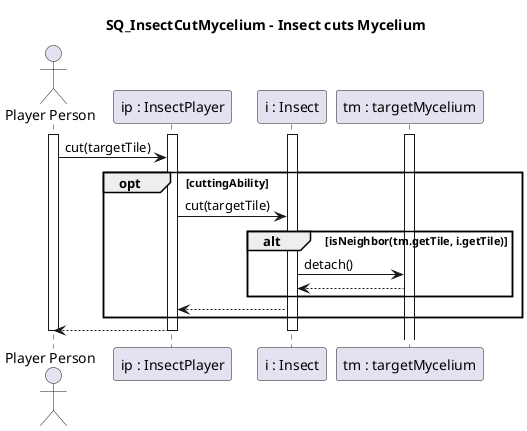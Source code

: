 @startuml SQ_InsectCutMycelium 

title SQ_InsectCutMycelium - Insect cuts Mycelium

actor "Player Person" as Pp
participant "ip : InsectPlayer" as Ip
participant "i : Insect" as I
participant "tm : targetMycelium" as TM

activate Pp
activate Ip
activate I
activate TM


Pp -> Ip : cut(targetTile)
opt cuttingAbility
    Ip -> I : cut(targetTile)
    alt isNeighbor(tm.getTile, i.getTile)
        I -> TM : detach()
        TM --> I
    end
    I --> Ip
end
Ip --> Pp

deactivate I
deactivate Ip
deactivate Pp

@enduml